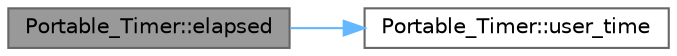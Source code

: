 digraph "Portable_Timer::elapsed"
{
 // LATEX_PDF_SIZE
  bgcolor="transparent";
  edge [fontname=Helvetica,fontsize=10,labelfontname=Helvetica,labelfontsize=10];
  node [fontname=Helvetica,fontsize=10,shape=box,height=0.2,width=0.4];
  rankdir="LR";
  Node1 [id="Node000001",label="Portable_Timer::elapsed",height=0.2,width=0.4,color="gray40", fillcolor="grey60", style="filled", fontcolor="black",tooltip=" "];
  Node1 -> Node2 [id="edge2_Node000001_Node000002",color="steelblue1",style="solid",tooltip=" "];
  Node2 [id="Node000002",label="Portable_Timer::user_time",height=0.2,width=0.4,color="grey40", fillcolor="white", style="filled",URL="$class_portable___timer.html#a0d22c34809814614d0a70b19c1ae78e6",tooltip=" "];
}
